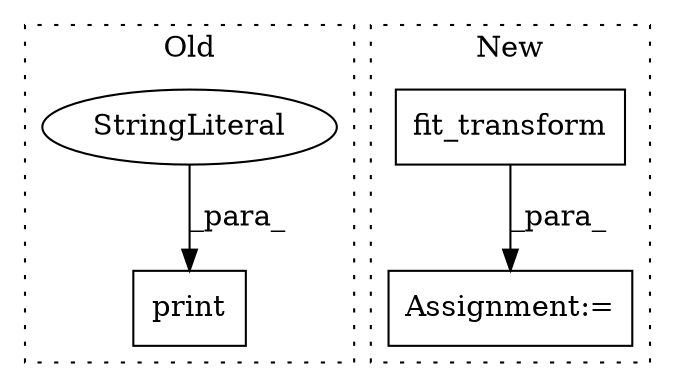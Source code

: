 digraph G {
subgraph cluster0 {
1 [label="print" a="32" s="2316,2356" l="6,1" shape="box"];
4 [label="StringLiteral" a="45" s="2322" l="34" shape="ellipse"];
label = "Old";
style="dotted";
}
subgraph cluster1 {
2 [label="fit_transform" a="32" s="2159,2174" l="14,1" shape="box"];
3 [label="Assignment:=" a="7" s="2143" l="1" shape="box"];
label = "New";
style="dotted";
}
2 -> 3 [label="_para_"];
4 -> 1 [label="_para_"];
}